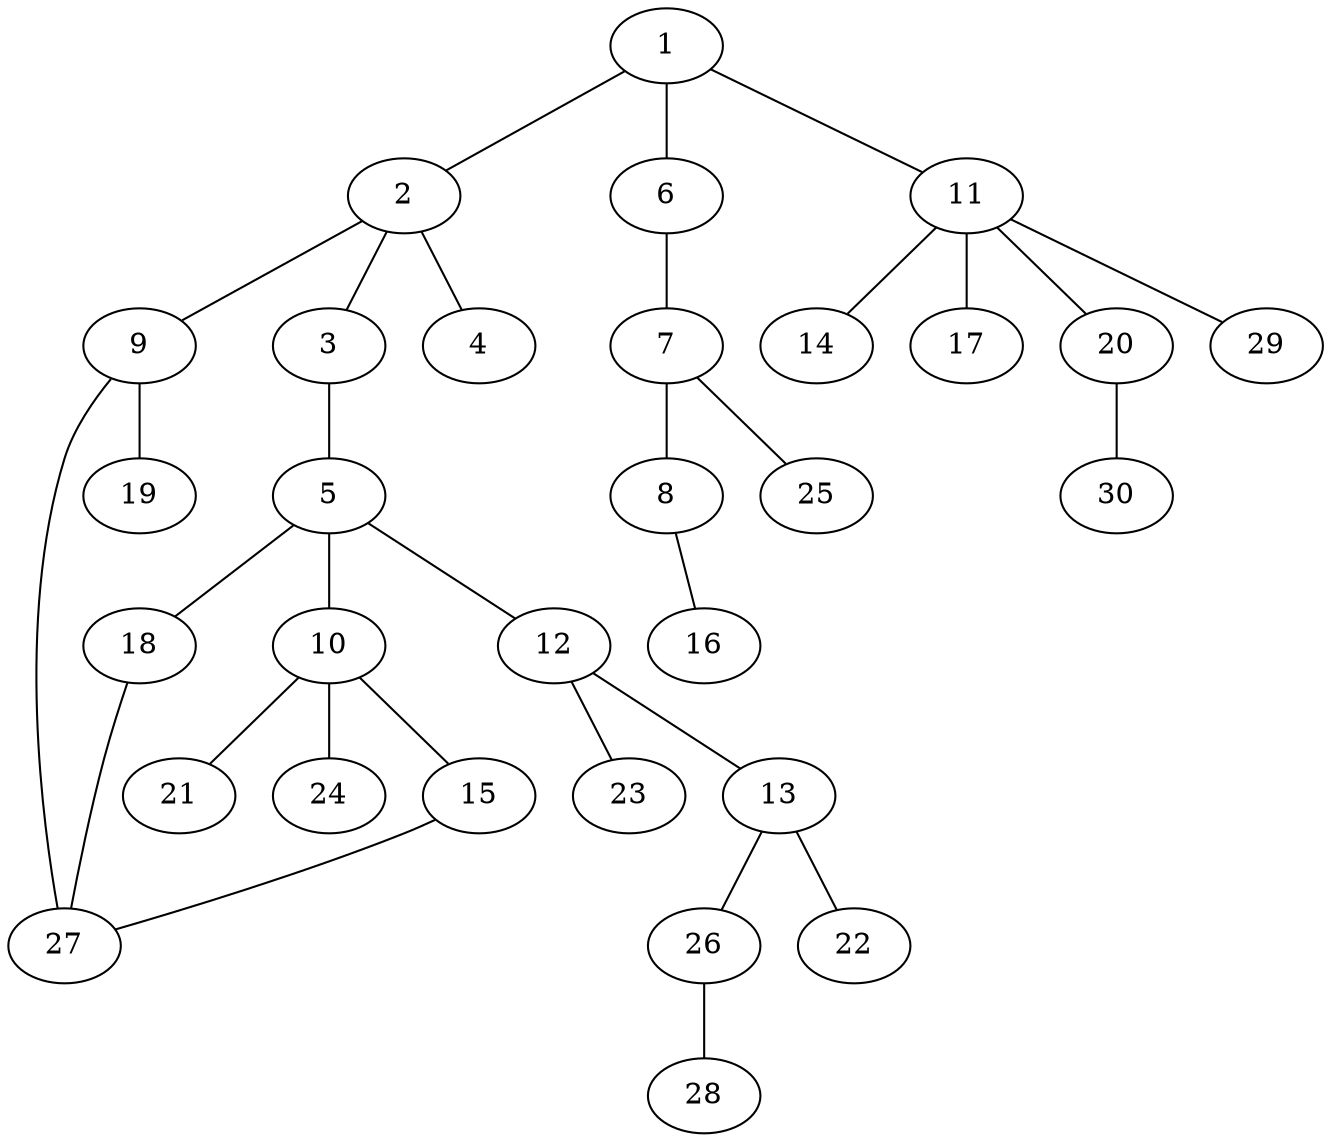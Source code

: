 graph graphname {1--2
1--6
1--11
2--3
2--4
2--9
3--5
5--10
5--12
5--18
6--7
7--8
7--25
8--16
9--19
9--27
10--15
10--21
10--24
11--14
11--17
11--20
11--29
12--13
12--23
13--22
13--26
15--27
18--27
20--30
26--28
}